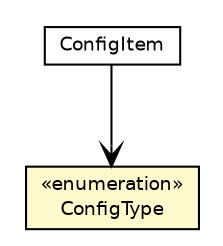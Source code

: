 #!/usr/local/bin/dot
#
# Class diagram 
# Generated by UMLGraph version 5.1 (http://www.umlgraph.org/)
#

digraph G {
	edge [fontname="Helvetica",fontsize=10,labelfontname="Helvetica",labelfontsize=10];
	node [fontname="Helvetica",fontsize=10,shape=plaintext];
	nodesep=0.25;
	ranksep=0.5;
	// com.connectlife.coreserver.config.ConfigItem
	c1995 [label=<<table title="com.connectlife.coreserver.config.ConfigItem" border="0" cellborder="1" cellspacing="0" cellpadding="2" port="p" href="./ConfigItem.html">
		<tr><td><table border="0" cellspacing="0" cellpadding="1">
<tr><td align="center" balign="center"> ConfigItem </td></tr>
		</table></td></tr>
		</table>>, fontname="Helvetica", fontcolor="black", fontsize=9.0];
	// com.connectlife.coreserver.config.ConfigItem.ConfigType
	c1996 [label=<<table title="com.connectlife.coreserver.config.ConfigItem.ConfigType" border="0" cellborder="1" cellspacing="0" cellpadding="2" port="p" bgcolor="lemonChiffon" href="./ConfigItem.ConfigType.html">
		<tr><td><table border="0" cellspacing="0" cellpadding="1">
<tr><td align="center" balign="center"> &#171;enumeration&#187; </td></tr>
<tr><td align="center" balign="center"> ConfigType </td></tr>
		</table></td></tr>
		</table>>, fontname="Helvetica", fontcolor="black", fontsize=9.0];
	// com.connectlife.coreserver.config.ConfigItem NAVASSOC com.connectlife.coreserver.config.ConfigItem.ConfigType
	c1995:p -> c1996:p [taillabel="", label="", headlabel="", fontname="Helvetica", fontcolor="black", fontsize=10.0, color="black", arrowhead=open];
}

